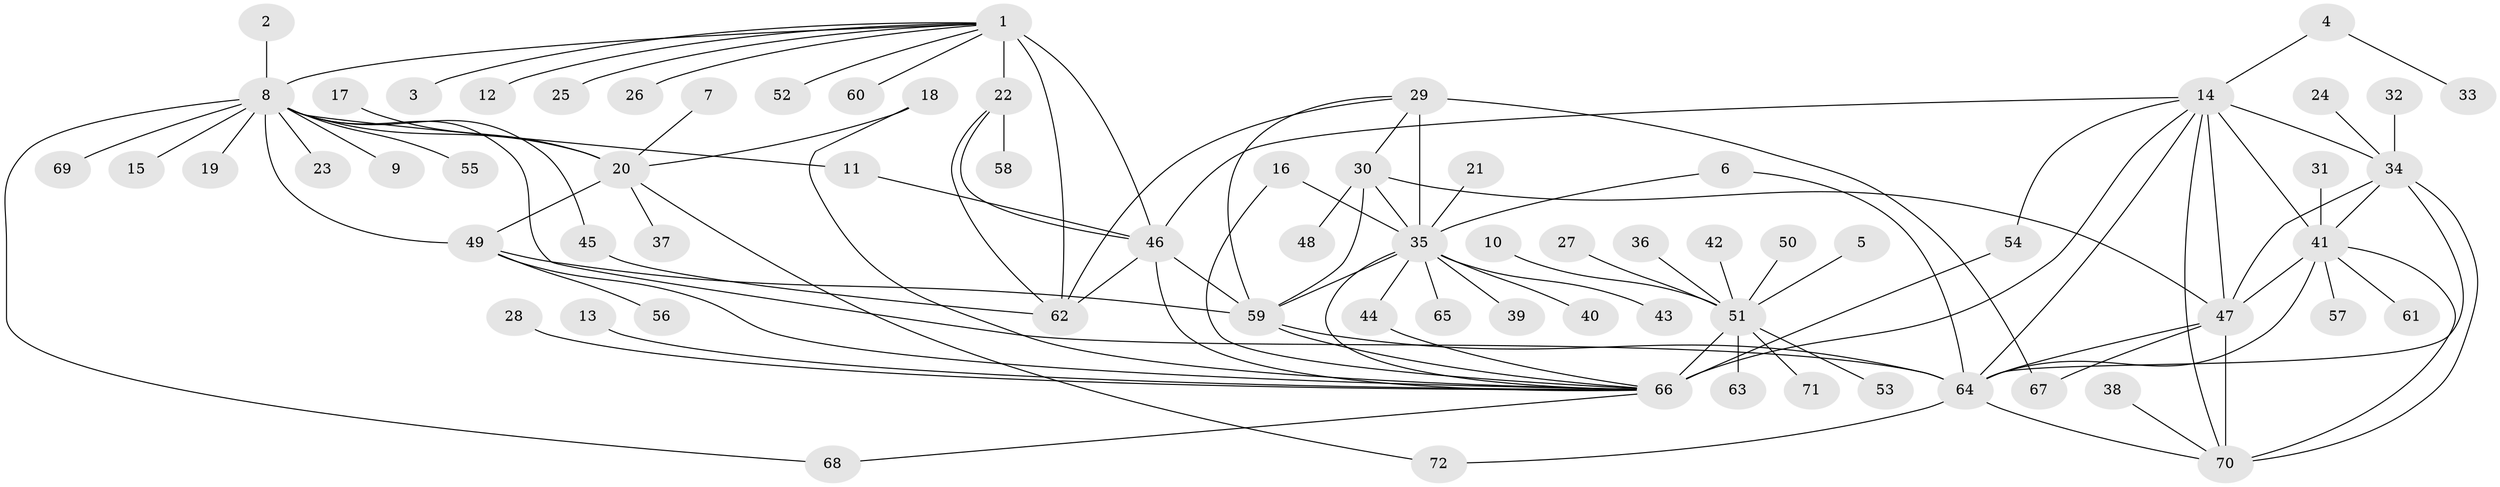 // original degree distribution, {10: 0.055944055944055944, 13: 0.006993006993006993, 12: 0.013986013986013986, 9: 0.04895104895104895, 7: 0.027972027972027972, 8: 0.04195804195804196, 11: 0.02097902097902098, 14: 0.006993006993006993, 18: 0.006993006993006993, 6: 0.013986013986013986, 1: 0.5734265734265734, 2: 0.13286713286713286, 3: 0.04895104895104895}
// Generated by graph-tools (version 1.1) at 2025/02/03/09/25 03:02:45]
// undirected, 72 vertices, 107 edges
graph export_dot {
graph [start="1"]
  node [color=gray90,style=filled];
  1;
  2;
  3;
  4;
  5;
  6;
  7;
  8;
  9;
  10;
  11;
  12;
  13;
  14;
  15;
  16;
  17;
  18;
  19;
  20;
  21;
  22;
  23;
  24;
  25;
  26;
  27;
  28;
  29;
  30;
  31;
  32;
  33;
  34;
  35;
  36;
  37;
  38;
  39;
  40;
  41;
  42;
  43;
  44;
  45;
  46;
  47;
  48;
  49;
  50;
  51;
  52;
  53;
  54;
  55;
  56;
  57;
  58;
  59;
  60;
  61;
  62;
  63;
  64;
  65;
  66;
  67;
  68;
  69;
  70;
  71;
  72;
  1 -- 3 [weight=1.0];
  1 -- 8 [weight=1.0];
  1 -- 12 [weight=1.0];
  1 -- 22 [weight=4.0];
  1 -- 25 [weight=1.0];
  1 -- 26 [weight=1.0];
  1 -- 46 [weight=4.0];
  1 -- 52 [weight=1.0];
  1 -- 60 [weight=1.0];
  1 -- 62 [weight=4.0];
  2 -- 8 [weight=1.0];
  4 -- 14 [weight=1.0];
  4 -- 33 [weight=1.0];
  5 -- 51 [weight=1.0];
  6 -- 35 [weight=1.0];
  6 -- 64 [weight=1.0];
  7 -- 20 [weight=1.0];
  8 -- 9 [weight=1.0];
  8 -- 11 [weight=1.0];
  8 -- 15 [weight=1.0];
  8 -- 19 [weight=1.0];
  8 -- 20 [weight=6.0];
  8 -- 23 [weight=1.0];
  8 -- 45 [weight=1.0];
  8 -- 49 [weight=4.0];
  8 -- 55 [weight=1.0];
  8 -- 64 [weight=1.0];
  8 -- 68 [weight=1.0];
  8 -- 69 [weight=1.0];
  10 -- 51 [weight=1.0];
  11 -- 46 [weight=1.0];
  13 -- 66 [weight=1.0];
  14 -- 34 [weight=1.0];
  14 -- 41 [weight=2.0];
  14 -- 46 [weight=1.0];
  14 -- 47 [weight=1.0];
  14 -- 54 [weight=1.0];
  14 -- 64 [weight=1.0];
  14 -- 66 [weight=1.0];
  14 -- 70 [weight=1.0];
  16 -- 35 [weight=1.0];
  16 -- 66 [weight=1.0];
  17 -- 20 [weight=1.0];
  18 -- 20 [weight=1.0];
  18 -- 66 [weight=1.0];
  20 -- 37 [weight=1.0];
  20 -- 49 [weight=6.0];
  20 -- 72 [weight=1.0];
  21 -- 35 [weight=1.0];
  22 -- 46 [weight=1.0];
  22 -- 58 [weight=1.0];
  22 -- 62 [weight=1.0];
  24 -- 34 [weight=1.0];
  27 -- 51 [weight=1.0];
  28 -- 66 [weight=1.0];
  29 -- 30 [weight=1.0];
  29 -- 35 [weight=4.0];
  29 -- 59 [weight=1.0];
  29 -- 62 [weight=1.0];
  29 -- 67 [weight=1.0];
  30 -- 35 [weight=4.0];
  30 -- 47 [weight=1.0];
  30 -- 48 [weight=1.0];
  30 -- 59 [weight=1.0];
  31 -- 41 [weight=1.0];
  32 -- 34 [weight=1.0];
  34 -- 41 [weight=2.0];
  34 -- 47 [weight=1.0];
  34 -- 64 [weight=1.0];
  34 -- 70 [weight=1.0];
  35 -- 39 [weight=1.0];
  35 -- 40 [weight=1.0];
  35 -- 43 [weight=1.0];
  35 -- 44 [weight=1.0];
  35 -- 59 [weight=4.0];
  35 -- 65 [weight=1.0];
  35 -- 66 [weight=1.0];
  36 -- 51 [weight=1.0];
  38 -- 70 [weight=1.0];
  41 -- 47 [weight=2.0];
  41 -- 57 [weight=1.0];
  41 -- 61 [weight=1.0];
  41 -- 64 [weight=2.0];
  41 -- 70 [weight=2.0];
  42 -- 51 [weight=1.0];
  44 -- 66 [weight=1.0];
  45 -- 62 [weight=1.0];
  46 -- 59 [weight=1.0];
  46 -- 62 [weight=1.0];
  46 -- 66 [weight=1.0];
  47 -- 64 [weight=1.0];
  47 -- 67 [weight=1.0];
  47 -- 70 [weight=1.0];
  49 -- 56 [weight=1.0];
  49 -- 59 [weight=1.0];
  49 -- 66 [weight=1.0];
  50 -- 51 [weight=1.0];
  51 -- 53 [weight=1.0];
  51 -- 63 [weight=1.0];
  51 -- 66 [weight=10.0];
  51 -- 71 [weight=1.0];
  54 -- 66 [weight=1.0];
  59 -- 64 [weight=2.0];
  59 -- 66 [weight=1.0];
  64 -- 70 [weight=1.0];
  64 -- 72 [weight=1.0];
  66 -- 68 [weight=1.0];
}
